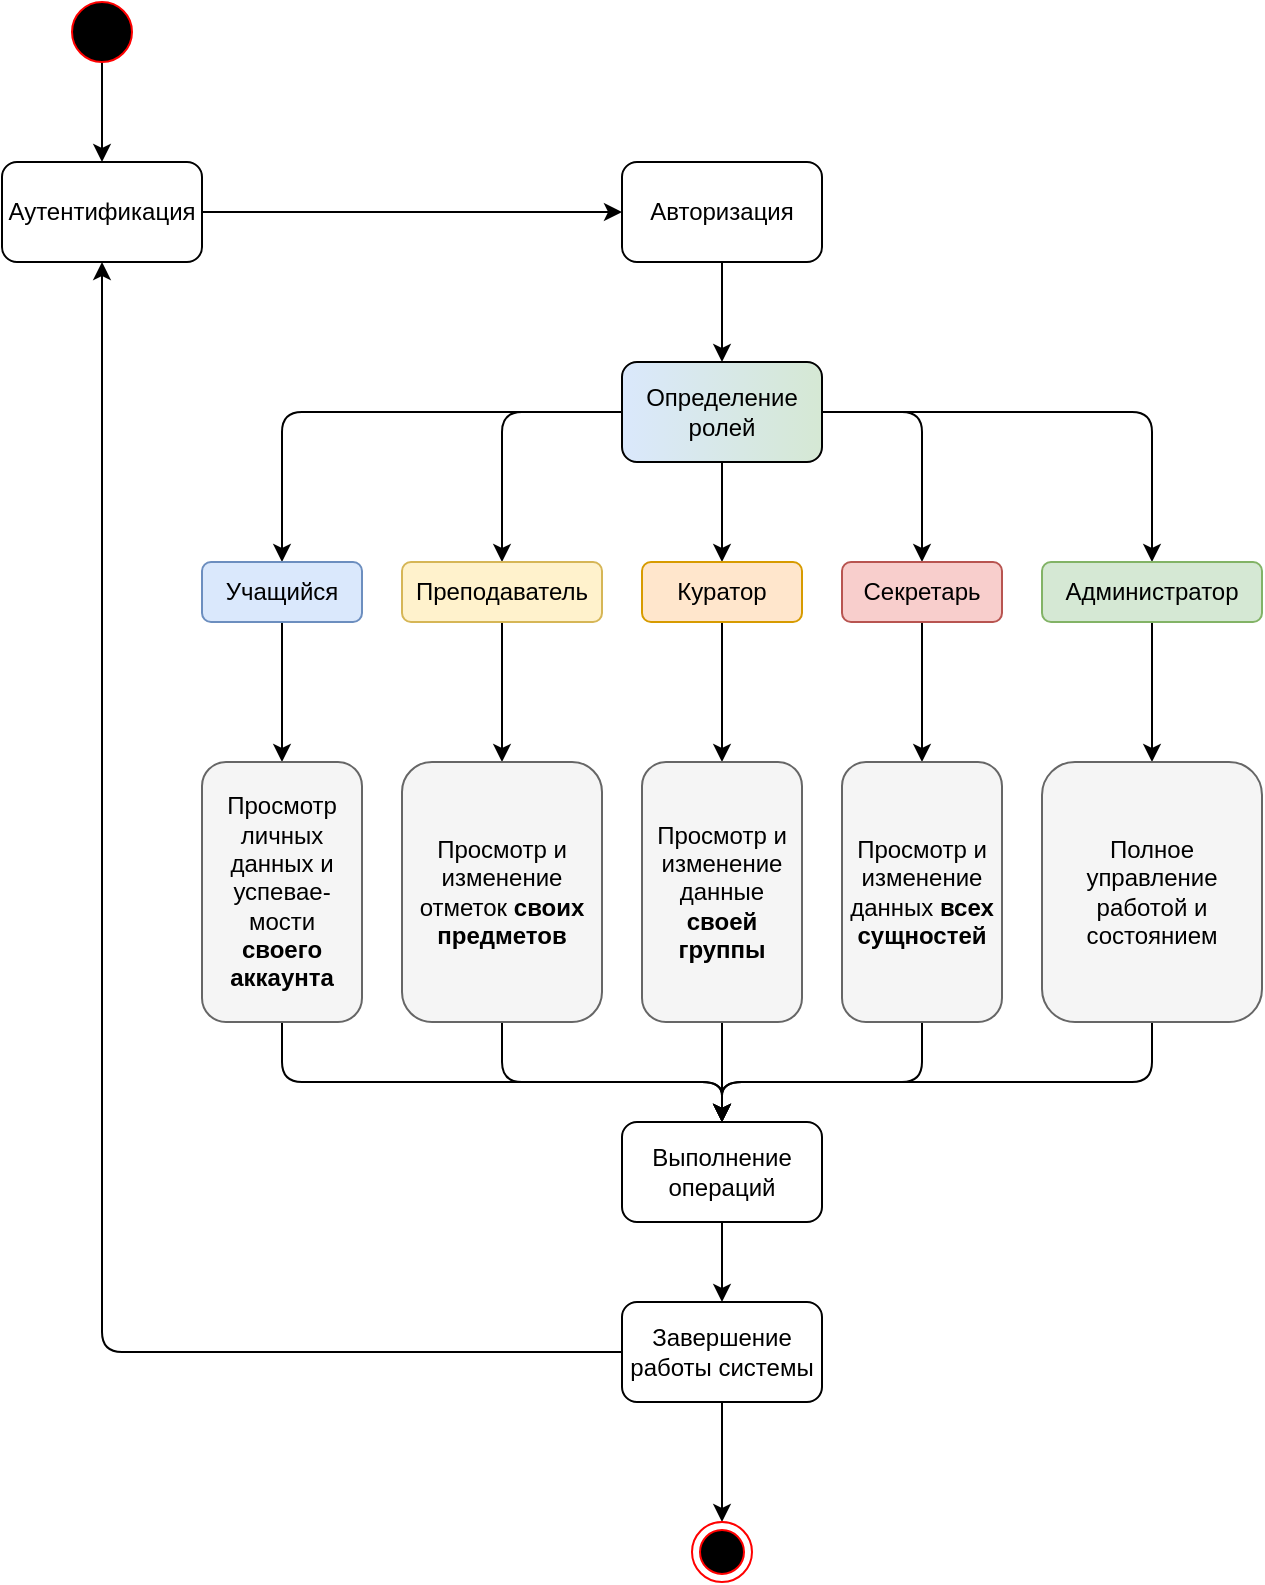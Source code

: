 <mxfile version="24.4.13" type="device">
  <diagram name="Страница — 1" id="ff7aMJk8uMk9XOWqtPm1">
    <mxGraphModel dx="1257" dy="683" grid="1" gridSize="10" guides="1" tooltips="1" connect="1" arrows="1" fold="1" page="1" pageScale="1" pageWidth="827" pageHeight="1169" math="0" shadow="0">
      <root>
        <mxCell id="0" />
        <mxCell id="1" parent="0" />
        <mxCell id="va4UfsfJSWjTIiOKwrjY-5" style="edgeStyle=orthogonalEdgeStyle;rounded=0;orthogonalLoop=1;jettySize=auto;html=1;entryX=0;entryY=0.5;entryDx=0;entryDy=0;" edge="1" parent="1" source="va4UfsfJSWjTIiOKwrjY-2" target="va4UfsfJSWjTIiOKwrjY-4">
          <mxGeometry relative="1" as="geometry" />
        </mxCell>
        <mxCell id="va4UfsfJSWjTIiOKwrjY-2" value="Аутентификация" style="rounded=1;whiteSpace=wrap;html=1;" vertex="1" parent="1">
          <mxGeometry x="40" y="130" width="100" height="50" as="geometry" />
        </mxCell>
        <mxCell id="va4UfsfJSWjTIiOKwrjY-7" style="edgeStyle=orthogonalEdgeStyle;rounded=0;orthogonalLoop=1;jettySize=auto;html=1;" edge="1" parent="1" source="va4UfsfJSWjTIiOKwrjY-4" target="va4UfsfJSWjTIiOKwrjY-6">
          <mxGeometry relative="1" as="geometry" />
        </mxCell>
        <mxCell id="va4UfsfJSWjTIiOKwrjY-4" value="Авторизация" style="rounded=1;whiteSpace=wrap;html=1;" vertex="1" parent="1">
          <mxGeometry x="350" y="130" width="100" height="50" as="geometry" />
        </mxCell>
        <mxCell id="va4UfsfJSWjTIiOKwrjY-13" style="edgeStyle=orthogonalEdgeStyle;rounded=0;orthogonalLoop=1;jettySize=auto;html=1;entryX=0.5;entryY=0;entryDx=0;entryDy=0;" edge="1" parent="1" source="va4UfsfJSWjTIiOKwrjY-6" target="va4UfsfJSWjTIiOKwrjY-11">
          <mxGeometry relative="1" as="geometry" />
        </mxCell>
        <mxCell id="va4UfsfJSWjTIiOKwrjY-14" style="edgeStyle=orthogonalEdgeStyle;rounded=1;orthogonalLoop=1;jettySize=auto;html=1;entryX=0.5;entryY=0;entryDx=0;entryDy=0;curved=0;" edge="1" parent="1" source="va4UfsfJSWjTIiOKwrjY-6" target="va4UfsfJSWjTIiOKwrjY-8">
          <mxGeometry relative="1" as="geometry" />
        </mxCell>
        <mxCell id="va4UfsfJSWjTIiOKwrjY-15" style="edgeStyle=orthogonalEdgeStyle;rounded=1;orthogonalLoop=1;jettySize=auto;html=1;curved=0;" edge="1" parent="1" source="va4UfsfJSWjTIiOKwrjY-6" target="va4UfsfJSWjTIiOKwrjY-12">
          <mxGeometry relative="1" as="geometry" />
        </mxCell>
        <mxCell id="va4UfsfJSWjTIiOKwrjY-16" style="edgeStyle=orthogonalEdgeStyle;rounded=1;orthogonalLoop=1;jettySize=auto;html=1;curved=0;" edge="1" parent="1" source="va4UfsfJSWjTIiOKwrjY-6" target="va4UfsfJSWjTIiOKwrjY-10">
          <mxGeometry relative="1" as="geometry" />
        </mxCell>
        <mxCell id="va4UfsfJSWjTIiOKwrjY-17" style="edgeStyle=orthogonalEdgeStyle;rounded=1;orthogonalLoop=1;jettySize=auto;html=1;curved=0;" edge="1" parent="1" source="va4UfsfJSWjTIiOKwrjY-6" target="va4UfsfJSWjTIiOKwrjY-9">
          <mxGeometry relative="1" as="geometry" />
        </mxCell>
        <mxCell id="va4UfsfJSWjTIiOKwrjY-6" value="Определение ролей" style="rounded=1;whiteSpace=wrap;html=1;fillColor=#DAE8FC;strokeColor=#000000;gradientColor=#D5E8D4;gradientDirection=east;" vertex="1" parent="1">
          <mxGeometry x="350" y="230" width="100" height="50" as="geometry" />
        </mxCell>
        <mxCell id="va4UfsfJSWjTIiOKwrjY-24" style="edgeStyle=orthogonalEdgeStyle;rounded=0;orthogonalLoop=1;jettySize=auto;html=1;" edge="1" parent="1" source="va4UfsfJSWjTIiOKwrjY-8" target="va4UfsfJSWjTIiOKwrjY-18">
          <mxGeometry relative="1" as="geometry" />
        </mxCell>
        <mxCell id="va4UfsfJSWjTIiOKwrjY-8" value="Учащийся" style="rounded=1;whiteSpace=wrap;html=1;fillColor=#DAE8FC;strokeColor=#6c8ebf;" vertex="1" parent="1">
          <mxGeometry x="140" y="330" width="80" height="30" as="geometry" />
        </mxCell>
        <mxCell id="va4UfsfJSWjTIiOKwrjY-25" style="edgeStyle=orthogonalEdgeStyle;rounded=0;orthogonalLoop=1;jettySize=auto;html=1;" edge="1" parent="1" source="va4UfsfJSWjTIiOKwrjY-9" target="va4UfsfJSWjTIiOKwrjY-19">
          <mxGeometry relative="1" as="geometry" />
        </mxCell>
        <mxCell id="va4UfsfJSWjTIiOKwrjY-9" value="Преподаватель" style="rounded=1;whiteSpace=wrap;html=1;fillColor=#fff2cc;strokeColor=#d6b656;" vertex="1" parent="1">
          <mxGeometry x="240" y="330" width="100" height="30" as="geometry" />
        </mxCell>
        <mxCell id="va4UfsfJSWjTIiOKwrjY-27" style="edgeStyle=orthogonalEdgeStyle;rounded=0;orthogonalLoop=1;jettySize=auto;html=1;entryX=0.5;entryY=0;entryDx=0;entryDy=0;" edge="1" parent="1" source="va4UfsfJSWjTIiOKwrjY-10" target="va4UfsfJSWjTIiOKwrjY-21">
          <mxGeometry relative="1" as="geometry" />
        </mxCell>
        <mxCell id="va4UfsfJSWjTIiOKwrjY-10" value="Секретарь" style="rounded=1;whiteSpace=wrap;html=1;fillColor=#F8CECC;strokeColor=#b85450;" vertex="1" parent="1">
          <mxGeometry x="460" y="330" width="80" height="30" as="geometry" />
        </mxCell>
        <mxCell id="va4UfsfJSWjTIiOKwrjY-26" style="edgeStyle=orthogonalEdgeStyle;rounded=0;orthogonalLoop=1;jettySize=auto;html=1;" edge="1" parent="1" source="va4UfsfJSWjTIiOKwrjY-11" target="va4UfsfJSWjTIiOKwrjY-20">
          <mxGeometry relative="1" as="geometry" />
        </mxCell>
        <mxCell id="va4UfsfJSWjTIiOKwrjY-11" value="Куратор" style="rounded=1;whiteSpace=wrap;html=1;fillColor=#FFE6CC;strokeColor=#d79b00;" vertex="1" parent="1">
          <mxGeometry x="360" y="330" width="80" height="30" as="geometry" />
        </mxCell>
        <mxCell id="va4UfsfJSWjTIiOKwrjY-28" style="edgeStyle=orthogonalEdgeStyle;rounded=0;orthogonalLoop=1;jettySize=auto;html=1;entryX=0.5;entryY=0;entryDx=0;entryDy=0;" edge="1" parent="1" source="va4UfsfJSWjTIiOKwrjY-12" target="va4UfsfJSWjTIiOKwrjY-22">
          <mxGeometry relative="1" as="geometry" />
        </mxCell>
        <mxCell id="va4UfsfJSWjTIiOKwrjY-12" value="Администратор" style="rounded=1;whiteSpace=wrap;html=1;fillColor=#D5E8D4;strokeColor=#82b366;" vertex="1" parent="1">
          <mxGeometry x="560" y="330" width="110" height="30" as="geometry" />
        </mxCell>
        <mxCell id="va4UfsfJSWjTIiOKwrjY-30" style="edgeStyle=orthogonalEdgeStyle;rounded=1;orthogonalLoop=1;jettySize=auto;html=1;curved=0;" edge="1" parent="1" source="va4UfsfJSWjTIiOKwrjY-18" target="va4UfsfJSWjTIiOKwrjY-29">
          <mxGeometry relative="1" as="geometry">
            <Array as="points">
              <mxPoint x="180" y="590" />
              <mxPoint x="400" y="590" />
            </Array>
          </mxGeometry>
        </mxCell>
        <mxCell id="va4UfsfJSWjTIiOKwrjY-18" value="Просмотр личных данных и успевае-мости&lt;div&gt;&lt;b&gt;своего аккаунта&lt;/b&gt;&lt;/div&gt;" style="rounded=1;whiteSpace=wrap;html=1;fillColor=#f5f5f5;fontColor=#000000;strokeColor=#666666;" vertex="1" parent="1">
          <mxGeometry x="140" y="430" width="80" height="130" as="geometry" />
        </mxCell>
        <mxCell id="va4UfsfJSWjTIiOKwrjY-33" style="edgeStyle=orthogonalEdgeStyle;rounded=1;orthogonalLoop=1;jettySize=auto;html=1;curved=0;" edge="1" parent="1" source="va4UfsfJSWjTIiOKwrjY-19" target="va4UfsfJSWjTIiOKwrjY-29">
          <mxGeometry relative="1" as="geometry">
            <Array as="points">
              <mxPoint x="290" y="590" />
              <mxPoint x="400" y="590" />
            </Array>
          </mxGeometry>
        </mxCell>
        <mxCell id="va4UfsfJSWjTIiOKwrjY-19" value="Просмотр и изменение отметок &lt;b&gt;своих предметов&lt;/b&gt;" style="rounded=1;whiteSpace=wrap;html=1;fillColor=#f5f5f5;fontColor=#000000;strokeColor=#666666;" vertex="1" parent="1">
          <mxGeometry x="240" y="430" width="100" height="130" as="geometry" />
        </mxCell>
        <mxCell id="va4UfsfJSWjTIiOKwrjY-32" style="edgeStyle=orthogonalEdgeStyle;rounded=0;orthogonalLoop=1;jettySize=auto;html=1;" edge="1" parent="1" source="va4UfsfJSWjTIiOKwrjY-20" target="va4UfsfJSWjTIiOKwrjY-29">
          <mxGeometry relative="1" as="geometry">
            <mxPoint x="400" y="590" as="targetPoint" />
          </mxGeometry>
        </mxCell>
        <mxCell id="va4UfsfJSWjTIiOKwrjY-20" value="Просмотр и изменение&lt;div&gt;данные &lt;b&gt;своей группы&lt;/b&gt;&lt;/div&gt;" style="rounded=1;whiteSpace=wrap;html=1;fillColor=#f5f5f5;fontColor=#000000;strokeColor=#666666;" vertex="1" parent="1">
          <mxGeometry x="360" y="430" width="80" height="130" as="geometry" />
        </mxCell>
        <mxCell id="va4UfsfJSWjTIiOKwrjY-34" style="edgeStyle=orthogonalEdgeStyle;rounded=1;orthogonalLoop=1;jettySize=auto;html=1;curved=0;" edge="1" parent="1" source="va4UfsfJSWjTIiOKwrjY-21" target="va4UfsfJSWjTIiOKwrjY-29">
          <mxGeometry relative="1" as="geometry">
            <Array as="points">
              <mxPoint x="500" y="590" />
              <mxPoint x="400" y="590" />
            </Array>
          </mxGeometry>
        </mxCell>
        <mxCell id="va4UfsfJSWjTIiOKwrjY-21" value="Просмотр и изменение данных &lt;b&gt;всех сущностей&lt;/b&gt;" style="rounded=1;whiteSpace=wrap;html=1;fillColor=#f5f5f5;fontColor=#000000;strokeColor=#666666;" vertex="1" parent="1">
          <mxGeometry x="460" y="430" width="80" height="130" as="geometry" />
        </mxCell>
        <mxCell id="va4UfsfJSWjTIiOKwrjY-31" style="edgeStyle=orthogonalEdgeStyle;rounded=1;orthogonalLoop=1;jettySize=auto;html=1;curved=0;" edge="1" parent="1" source="va4UfsfJSWjTIiOKwrjY-22" target="va4UfsfJSWjTIiOKwrjY-29">
          <mxGeometry relative="1" as="geometry">
            <Array as="points">
              <mxPoint x="615" y="590" />
              <mxPoint x="400" y="590" />
            </Array>
          </mxGeometry>
        </mxCell>
        <mxCell id="va4UfsfJSWjTIiOKwrjY-22" value="Полное управление работой и состоянием" style="rounded=1;whiteSpace=wrap;html=1;fillColor=#f5f5f5;fontColor=#000000;strokeColor=#666666;" vertex="1" parent="1">
          <mxGeometry x="560" y="430" width="110" height="130" as="geometry" />
        </mxCell>
        <mxCell id="va4UfsfJSWjTIiOKwrjY-38" style="edgeStyle=orthogonalEdgeStyle;rounded=0;orthogonalLoop=1;jettySize=auto;html=1;" edge="1" parent="1" source="va4UfsfJSWjTIiOKwrjY-29" target="va4UfsfJSWjTIiOKwrjY-35">
          <mxGeometry relative="1" as="geometry" />
        </mxCell>
        <mxCell id="va4UfsfJSWjTIiOKwrjY-29" value="Выполнение операций" style="rounded=1;whiteSpace=wrap;html=1;" vertex="1" parent="1">
          <mxGeometry x="350" y="610" width="100" height="50" as="geometry" />
        </mxCell>
        <mxCell id="va4UfsfJSWjTIiOKwrjY-40" style="edgeStyle=orthogonalEdgeStyle;rounded=0;orthogonalLoop=1;jettySize=auto;html=1;entryX=0.5;entryY=0;entryDx=0;entryDy=0;" edge="1" parent="1" source="va4UfsfJSWjTIiOKwrjY-35" target="va4UfsfJSWjTIiOKwrjY-36">
          <mxGeometry relative="1" as="geometry" />
        </mxCell>
        <mxCell id="va4UfsfJSWjTIiOKwrjY-45" style="edgeStyle=orthogonalEdgeStyle;rounded=1;orthogonalLoop=1;jettySize=auto;html=1;curved=0;" edge="1" parent="1" source="va4UfsfJSWjTIiOKwrjY-35" target="va4UfsfJSWjTIiOKwrjY-2">
          <mxGeometry relative="1" as="geometry" />
        </mxCell>
        <mxCell id="va4UfsfJSWjTIiOKwrjY-35" value="Завершение работы системы" style="rounded=1;whiteSpace=wrap;html=1;" vertex="1" parent="1">
          <mxGeometry x="350" y="700" width="100" height="50" as="geometry" />
        </mxCell>
        <mxCell id="va4UfsfJSWjTIiOKwrjY-36" value="" style="ellipse;html=1;shape=endState;fillColor=#000000;strokeColor=#ff0000;" vertex="1" parent="1">
          <mxGeometry x="385" y="810" width="30" height="30" as="geometry" />
        </mxCell>
        <mxCell id="va4UfsfJSWjTIiOKwrjY-44" style="edgeStyle=orthogonalEdgeStyle;rounded=0;orthogonalLoop=1;jettySize=auto;html=1;entryX=0.5;entryY=0;entryDx=0;entryDy=0;" edge="1" parent="1" source="va4UfsfJSWjTIiOKwrjY-43" target="va4UfsfJSWjTIiOKwrjY-2">
          <mxGeometry relative="1" as="geometry" />
        </mxCell>
        <mxCell id="va4UfsfJSWjTIiOKwrjY-43" value="" style="ellipse;whiteSpace=wrap;html=1;aspect=fixed;fillColor=#000000;strokeColor=#FF0000;" vertex="1" parent="1">
          <mxGeometry x="75" y="50" width="30" height="30" as="geometry" />
        </mxCell>
      </root>
    </mxGraphModel>
  </diagram>
</mxfile>
